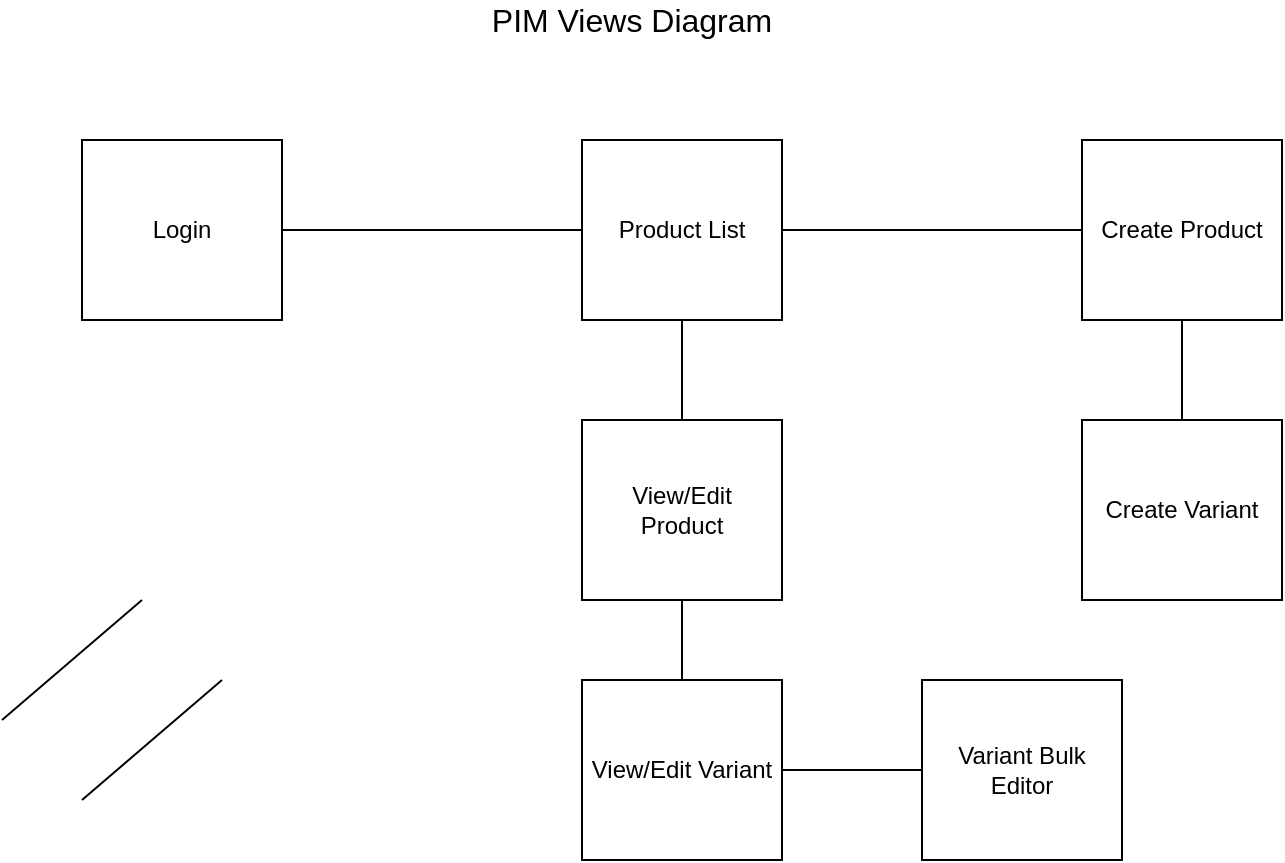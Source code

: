 <mxfile version="15.0.2" type="github">
  <diagram id="hE2YBDvgGHqyTkKCP46g" name="Page-1">
    <mxGraphModel dx="1756" dy="937" grid="1" gridSize="10" guides="1" tooltips="1" connect="1" arrows="1" fold="1" page="1" pageScale="1" pageWidth="850" pageHeight="1100" math="0" shadow="0">
      <root>
        <mxCell id="0" />
        <mxCell id="1" parent="0" />
        <mxCell id="vJXU5ccwv93jfNA9Mbtt-1" value="&lt;font style=&quot;font-size: 16px&quot;&gt;PIM Views Diagram&lt;/font&gt;" style="text;html=1;strokeColor=none;fillColor=none;align=center;verticalAlign=middle;whiteSpace=wrap;rounded=0;" vertex="1" parent="1">
          <mxGeometry x="170" y="20" width="430" height="20" as="geometry" />
        </mxCell>
        <mxCell id="vJXU5ccwv93jfNA9Mbtt-8" value="Login" style="whiteSpace=wrap;html=1;align=center;" vertex="1" parent="1">
          <mxGeometry x="110" y="90" width="100" height="90" as="geometry" />
        </mxCell>
        <mxCell id="vJXU5ccwv93jfNA9Mbtt-9" value="Product List" style="whiteSpace=wrap;html=1;align=center;" vertex="1" parent="1">
          <mxGeometry x="360" y="90" width="100" height="90" as="geometry" />
        </mxCell>
        <mxCell id="vJXU5ccwv93jfNA9Mbtt-11" value="Create Product" style="whiteSpace=wrap;html=1;align=center;" vertex="1" parent="1">
          <mxGeometry x="610" y="90" width="100" height="90" as="geometry" />
        </mxCell>
        <mxCell id="vJXU5ccwv93jfNA9Mbtt-12" value="Create Variant" style="whiteSpace=wrap;html=1;align=center;" vertex="1" parent="1">
          <mxGeometry x="610" y="230" width="100" height="90" as="geometry" />
        </mxCell>
        <mxCell id="vJXU5ccwv93jfNA9Mbtt-13" value="View/Edit&lt;br&gt;Product" style="whiteSpace=wrap;html=1;align=center;" vertex="1" parent="1">
          <mxGeometry x="360" y="230" width="100" height="90" as="geometry" />
        </mxCell>
        <mxCell id="vJXU5ccwv93jfNA9Mbtt-14" value="View/Edit Variant" style="whiteSpace=wrap;html=1;align=center;" vertex="1" parent="1">
          <mxGeometry x="360" y="360" width="100" height="90" as="geometry" />
        </mxCell>
        <mxCell id="vJXU5ccwv93jfNA9Mbtt-15" value="Variant Bulk Editor" style="whiteSpace=wrap;html=1;align=center;" vertex="1" parent="1">
          <mxGeometry x="530" y="360" width="100" height="90" as="geometry" />
        </mxCell>
        <mxCell id="vJXU5ccwv93jfNA9Mbtt-16" value="" style="endArrow=none;html=1;entryX=0;entryY=0.5;entryDx=0;entryDy=0;exitX=1;exitY=0.5;exitDx=0;exitDy=0;" edge="1" parent="1" source="vJXU5ccwv93jfNA9Mbtt-8" target="vJXU5ccwv93jfNA9Mbtt-9">
          <mxGeometry width="50" height="50" relative="1" as="geometry">
            <mxPoint x="250" y="160" as="sourcePoint" />
            <mxPoint x="300" y="110" as="targetPoint" />
          </mxGeometry>
        </mxCell>
        <mxCell id="vJXU5ccwv93jfNA9Mbtt-17" value="" style="endArrow=none;html=1;" edge="1" parent="1">
          <mxGeometry width="50" height="50" relative="1" as="geometry">
            <mxPoint x="70" y="380" as="sourcePoint" />
            <mxPoint x="140" y="320" as="targetPoint" />
          </mxGeometry>
        </mxCell>
        <mxCell id="vJXU5ccwv93jfNA9Mbtt-18" value="" style="endArrow=none;html=1;entryX=0.5;entryY=1;entryDx=0;entryDy=0;" edge="1" parent="1" source="vJXU5ccwv93jfNA9Mbtt-14" target="vJXU5ccwv93jfNA9Mbtt-13">
          <mxGeometry width="50" height="50" relative="1" as="geometry">
            <mxPoint x="80" y="390" as="sourcePoint" />
            <mxPoint x="150" y="330" as="targetPoint" />
          </mxGeometry>
        </mxCell>
        <mxCell id="vJXU5ccwv93jfNA9Mbtt-19" value="" style="endArrow=none;html=1;entryX=0.5;entryY=1;entryDx=0;entryDy=0;exitX=0.5;exitY=0;exitDx=0;exitDy=0;" edge="1" parent="1" source="vJXU5ccwv93jfNA9Mbtt-13" target="vJXU5ccwv93jfNA9Mbtt-9">
          <mxGeometry width="50" height="50" relative="1" as="geometry">
            <mxPoint x="260" y="250" as="sourcePoint" />
            <mxPoint x="330" y="190" as="targetPoint" />
          </mxGeometry>
        </mxCell>
        <mxCell id="vJXU5ccwv93jfNA9Mbtt-20" value="" style="endArrow=none;html=1;entryX=0;entryY=0.5;entryDx=0;entryDy=0;exitX=1;exitY=0.5;exitDx=0;exitDy=0;" edge="1" parent="1" source="vJXU5ccwv93jfNA9Mbtt-9" target="vJXU5ccwv93jfNA9Mbtt-11">
          <mxGeometry width="50" height="50" relative="1" as="geometry">
            <mxPoint x="490" y="170" as="sourcePoint" />
            <mxPoint x="560" y="110" as="targetPoint" />
          </mxGeometry>
        </mxCell>
        <mxCell id="vJXU5ccwv93jfNA9Mbtt-21" value="" style="endArrow=none;html=1;" edge="1" parent="1">
          <mxGeometry width="50" height="50" relative="1" as="geometry">
            <mxPoint x="110" y="420" as="sourcePoint" />
            <mxPoint x="180" y="360" as="targetPoint" />
          </mxGeometry>
        </mxCell>
        <mxCell id="vJXU5ccwv93jfNA9Mbtt-22" value="" style="endArrow=none;html=1;exitX=1;exitY=0.5;exitDx=0;exitDy=0;entryX=0;entryY=0.5;entryDx=0;entryDy=0;" edge="1" parent="1" source="vJXU5ccwv93jfNA9Mbtt-14" target="vJXU5ccwv93jfNA9Mbtt-15">
          <mxGeometry width="50" height="50" relative="1" as="geometry">
            <mxPoint x="470" y="460" as="sourcePoint" />
            <mxPoint x="540" y="400" as="targetPoint" />
          </mxGeometry>
        </mxCell>
        <mxCell id="vJXU5ccwv93jfNA9Mbtt-23" value="" style="endArrow=none;html=1;exitX=0.5;exitY=0;exitDx=0;exitDy=0;" edge="1" parent="1" source="vJXU5ccwv93jfNA9Mbtt-12">
          <mxGeometry width="50" height="50" relative="1" as="geometry">
            <mxPoint x="660" y="220" as="sourcePoint" />
            <mxPoint x="660" y="180" as="targetPoint" />
          </mxGeometry>
        </mxCell>
      </root>
    </mxGraphModel>
  </diagram>
</mxfile>
